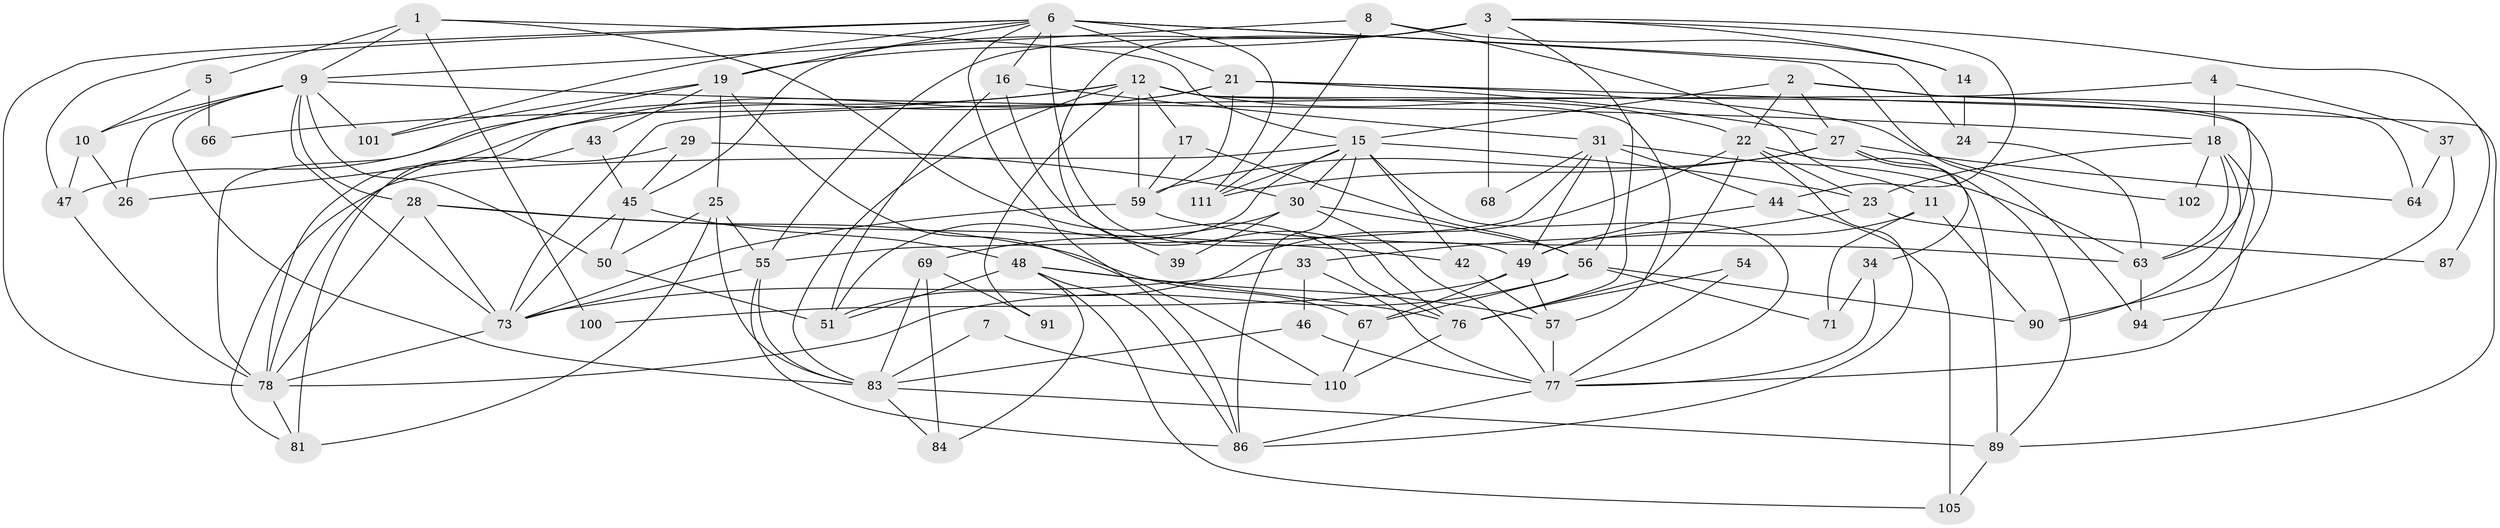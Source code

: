 // original degree distribution, {3: 0.3125, 5: 0.15178571428571427, 6: 0.08928571428571429, 8: 0.026785714285714284, 2: 0.14285714285714285, 7: 0.03571428571428571, 4: 0.23214285714285715, 10: 0.008928571428571428}
// Generated by graph-tools (version 1.1) at 2025/41/03/06/25 10:41:57]
// undirected, 74 vertices, 179 edges
graph export_dot {
graph [start="1"]
  node [color=gray90,style=filled];
  1 [super="+80"];
  2 [super="+20"];
  3 [super="+62"];
  4;
  5;
  6 [super="+109"];
  7;
  8 [super="+85"];
  9 [super="+35"];
  10 [super="+36"];
  11 [super="+13"];
  12 [super="+32"];
  14;
  15 [super="+40"];
  16;
  17;
  18 [super="+92"];
  19 [super="+58"];
  21 [super="+41"];
  22 [super="+112"];
  23 [super="+97"];
  24;
  25 [super="+38"];
  26;
  27 [super="+75"];
  28 [super="+93"];
  29;
  30 [super="+65"];
  31 [super="+52"];
  33 [super="+53"];
  34;
  37;
  39;
  42;
  43;
  44;
  45 [super="+96"];
  46;
  47;
  48 [super="+107"];
  49 [super="+79"];
  50 [super="+98"];
  51 [super="+106"];
  54;
  55 [super="+61"];
  56 [super="+99"];
  57 [super="+60"];
  59;
  63 [super="+70"];
  64;
  66;
  67 [super="+72"];
  68;
  69;
  71;
  73 [super="+74"];
  76 [super="+103"];
  77 [super="+82"];
  78 [super="+104"];
  81;
  83 [super="+88"];
  84 [super="+95"];
  86 [super="+108"];
  87;
  89;
  90;
  91;
  94;
  100;
  101;
  102;
  105;
  110;
  111;
  1 -- 9;
  1 -- 15;
  1 -- 100;
  1 -- 76;
  1 -- 5;
  2 -- 27;
  2 -- 15;
  2 -- 63;
  2 -- 64;
  2 -- 22 [weight=2];
  3 -- 44;
  3 -- 14;
  3 -- 39;
  3 -- 68;
  3 -- 87;
  3 -- 19;
  3 -- 45;
  3 -- 76;
  3 -- 55;
  4 -- 18;
  4 -- 37;
  4 -- 73;
  5 -- 66;
  5 -- 10;
  6 -- 94;
  6 -- 16;
  6 -- 19;
  6 -- 49;
  6 -- 78;
  6 -- 21 [weight=2];
  6 -- 86;
  6 -- 101;
  6 -- 24;
  6 -- 111;
  6 -- 47;
  7 -- 110;
  7 -- 83;
  8 -- 111;
  8 -- 9;
  8 -- 11;
  8 -- 14;
  9 -- 101;
  9 -- 83;
  9 -- 26;
  9 -- 18;
  9 -- 50;
  9 -- 73;
  9 -- 10;
  9 -- 28;
  10 -- 26;
  10 -- 47;
  11 -- 71;
  11 -- 90;
  11 -- 49;
  12 -- 59;
  12 -- 17;
  12 -- 22;
  12 -- 83;
  12 -- 90;
  12 -- 91;
  12 -- 78;
  12 -- 57;
  12 -- 66;
  14 -- 24;
  15 -- 77;
  15 -- 81;
  15 -- 111;
  15 -- 23;
  15 -- 42;
  15 -- 86;
  15 -- 51;
  15 -- 30;
  16 -- 31;
  16 -- 76;
  16 -- 51;
  17 -- 56;
  17 -- 59;
  18 -- 63;
  18 -- 23;
  18 -- 102;
  18 -- 90;
  18 -- 77;
  19 -- 101;
  19 -- 25;
  19 -- 110;
  19 -- 43;
  19 -- 78;
  21 -- 59;
  21 -- 26;
  21 -- 102;
  21 -- 89;
  21 -- 47;
  21 -- 27;
  22 -- 23;
  22 -- 86;
  22 -- 76;
  22 -- 89;
  22 -- 51;
  23 -- 87;
  23 -- 33 [weight=2];
  24 -- 63;
  25 -- 55;
  25 -- 81;
  25 -- 83;
  25 -- 50;
  27 -- 34;
  27 -- 64;
  27 -- 89;
  27 -- 59;
  27 -- 111;
  28 -- 78;
  28 -- 73;
  28 -- 42;
  28 -- 67;
  29 -- 45;
  29 -- 30;
  29 -- 78;
  30 -- 39;
  30 -- 69;
  30 -- 56;
  30 -- 77;
  31 -- 44;
  31 -- 68;
  31 -- 49;
  31 -- 55;
  31 -- 56;
  31 -- 63;
  33 -- 73;
  33 -- 77;
  33 -- 46;
  34 -- 71;
  34 -- 77;
  37 -- 64;
  37 -- 94;
  42 -- 57;
  43 -- 81;
  43 -- 45;
  44 -- 49;
  44 -- 105;
  45 -- 73;
  45 -- 48;
  45 -- 50;
  46 -- 77;
  46 -- 83;
  47 -- 78;
  48 -- 105;
  48 -- 51;
  48 -- 84;
  48 -- 86;
  48 -- 76 [weight=2];
  48 -- 57;
  49 -- 57;
  49 -- 100;
  49 -- 67;
  50 -- 51;
  54 -- 76;
  54 -- 77;
  55 -- 86;
  55 -- 73;
  55 -- 83;
  56 -- 78;
  56 -- 71;
  56 -- 90;
  56 -- 67;
  57 -- 77;
  59 -- 63;
  59 -- 73;
  63 -- 94;
  67 -- 110;
  69 -- 91;
  69 -- 84;
  69 -- 83;
  73 -- 78;
  76 -- 110;
  77 -- 86;
  78 -- 81;
  83 -- 84;
  83 -- 89;
  89 -- 105;
}
